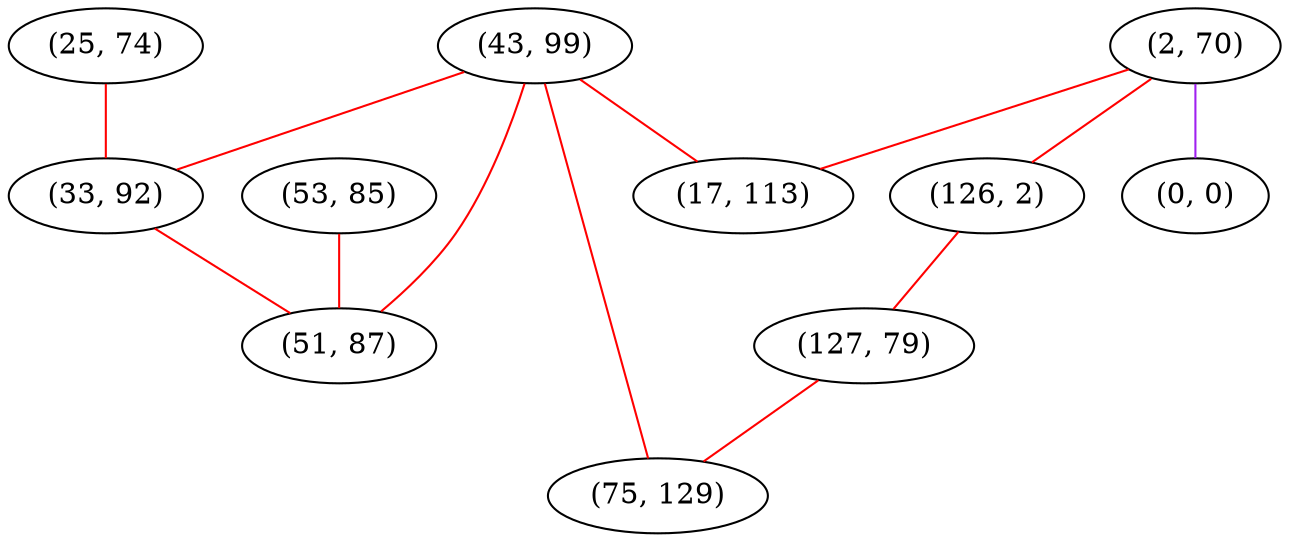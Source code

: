 graph "" {
"(25, 74)";
"(2, 70)";
"(53, 85)";
"(126, 2)";
"(43, 99)";
"(0, 0)";
"(127, 79)";
"(75, 129)";
"(33, 92)";
"(51, 87)";
"(17, 113)";
"(25, 74)" -- "(33, 92)"  [color=red, key=0, weight=1];
"(2, 70)" -- "(126, 2)"  [color=red, key=0, weight=1];
"(2, 70)" -- "(17, 113)"  [color=red, key=0, weight=1];
"(2, 70)" -- "(0, 0)"  [color=purple, key=0, weight=4];
"(53, 85)" -- "(51, 87)"  [color=red, key=0, weight=1];
"(126, 2)" -- "(127, 79)"  [color=red, key=0, weight=1];
"(43, 99)" -- "(51, 87)"  [color=red, key=0, weight=1];
"(43, 99)" -- "(75, 129)"  [color=red, key=0, weight=1];
"(43, 99)" -- "(17, 113)"  [color=red, key=0, weight=1];
"(43, 99)" -- "(33, 92)"  [color=red, key=0, weight=1];
"(127, 79)" -- "(75, 129)"  [color=red, key=0, weight=1];
"(33, 92)" -- "(51, 87)"  [color=red, key=0, weight=1];
}
